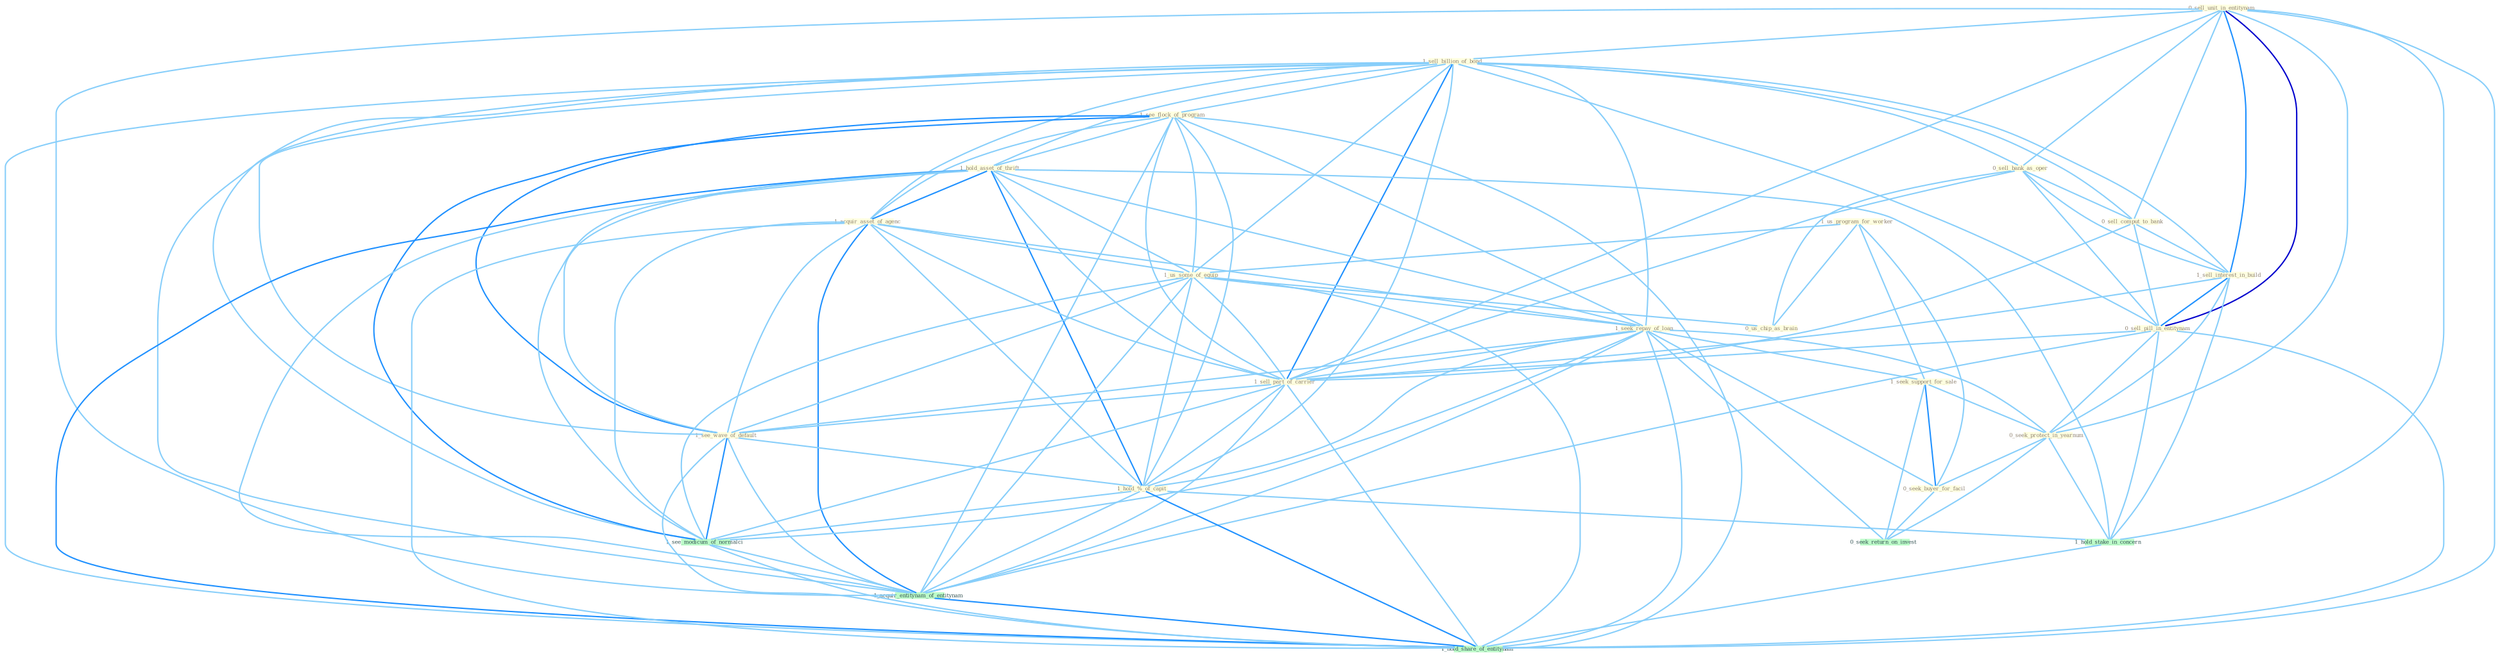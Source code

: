 Graph G{ 
    node
    [shape=polygon,style=filled,width=.5,height=.06,color="#BDFCC9",fixedsize=true,fontsize=4,
    fontcolor="#2f4f4f"];
    {node
    [color="#ffffe0", fontcolor="#8b7d6b"] "0_sell_unit_in_entitynam " "1_us_program_for_worker " "1_sell_billion_of_bond " "0_sell_bank_as_oper " "0_sell_comput_to_bank " "1_see_flock_of_program " "1_hold_asset_of_thrift " "1_sell_interest_in_build " "1_acquir_asset_of_agenc " "1_us_some_of_equip " "1_seek_repay_of_loan " "0_sell_pill_in_entitynam " "1_sell_part_of_carrier " "1_see_wave_of_default " "1_seek_support_for_sale " "1_hold_%_of_capit " "0_us_chip_as_brain " "0_seek_protect_in_yearnum " "0_seek_buyer_for_facil "}
{node [color="#fff0f5", fontcolor="#b22222"]}
edge [color="#B0E2FF"];

	"0_sell_unit_in_entitynam " -- "1_sell_billion_of_bond " [w="1", color="#87cefa" ];
	"0_sell_unit_in_entitynam " -- "0_sell_bank_as_oper " [w="1", color="#87cefa" ];
	"0_sell_unit_in_entitynam " -- "0_sell_comput_to_bank " [w="1", color="#87cefa" ];
	"0_sell_unit_in_entitynam " -- "1_sell_interest_in_build " [w="2", color="#1e90ff" , len=0.8];
	"0_sell_unit_in_entitynam " -- "0_sell_pill_in_entitynam " [w="3", color="#0000cd" , len=0.6];
	"0_sell_unit_in_entitynam " -- "1_sell_part_of_carrier " [w="1", color="#87cefa" ];
	"0_sell_unit_in_entitynam " -- "0_seek_protect_in_yearnum " [w="1", color="#87cefa" ];
	"0_sell_unit_in_entitynam " -- "1_hold_stake_in_concern " [w="1", color="#87cefa" ];
	"0_sell_unit_in_entitynam " -- "1_acquir_entitynam_of_entitynam " [w="1", color="#87cefa" ];
	"0_sell_unit_in_entitynam " -- "1_hold_share_of_entitynam " [w="1", color="#87cefa" ];
	"1_us_program_for_worker " -- "1_us_some_of_equip " [w="1", color="#87cefa" ];
	"1_us_program_for_worker " -- "1_seek_support_for_sale " [w="1", color="#87cefa" ];
	"1_us_program_for_worker " -- "0_us_chip_as_brain " [w="1", color="#87cefa" ];
	"1_us_program_for_worker " -- "0_seek_buyer_for_facil " [w="1", color="#87cefa" ];
	"1_sell_billion_of_bond " -- "0_sell_bank_as_oper " [w="1", color="#87cefa" ];
	"1_sell_billion_of_bond " -- "0_sell_comput_to_bank " [w="1", color="#87cefa" ];
	"1_sell_billion_of_bond " -- "1_see_flock_of_program " [w="1", color="#87cefa" ];
	"1_sell_billion_of_bond " -- "1_hold_asset_of_thrift " [w="1", color="#87cefa" ];
	"1_sell_billion_of_bond " -- "1_sell_interest_in_build " [w="1", color="#87cefa" ];
	"1_sell_billion_of_bond " -- "1_acquir_asset_of_agenc " [w="1", color="#87cefa" ];
	"1_sell_billion_of_bond " -- "1_us_some_of_equip " [w="1", color="#87cefa" ];
	"1_sell_billion_of_bond " -- "1_seek_repay_of_loan " [w="1", color="#87cefa" ];
	"1_sell_billion_of_bond " -- "0_sell_pill_in_entitynam " [w="1", color="#87cefa" ];
	"1_sell_billion_of_bond " -- "1_sell_part_of_carrier " [w="2", color="#1e90ff" , len=0.8];
	"1_sell_billion_of_bond " -- "1_see_wave_of_default " [w="1", color="#87cefa" ];
	"1_sell_billion_of_bond " -- "1_hold_%_of_capit " [w="1", color="#87cefa" ];
	"1_sell_billion_of_bond " -- "1_see_modicum_of_normalci " [w="1", color="#87cefa" ];
	"1_sell_billion_of_bond " -- "1_acquir_entitynam_of_entitynam " [w="1", color="#87cefa" ];
	"1_sell_billion_of_bond " -- "1_hold_share_of_entitynam " [w="1", color="#87cefa" ];
	"0_sell_bank_as_oper " -- "0_sell_comput_to_bank " [w="1", color="#87cefa" ];
	"0_sell_bank_as_oper " -- "1_sell_interest_in_build " [w="1", color="#87cefa" ];
	"0_sell_bank_as_oper " -- "0_sell_pill_in_entitynam " [w="1", color="#87cefa" ];
	"0_sell_bank_as_oper " -- "1_sell_part_of_carrier " [w="1", color="#87cefa" ];
	"0_sell_bank_as_oper " -- "0_us_chip_as_brain " [w="1", color="#87cefa" ];
	"0_sell_comput_to_bank " -- "1_sell_interest_in_build " [w="1", color="#87cefa" ];
	"0_sell_comput_to_bank " -- "0_sell_pill_in_entitynam " [w="1", color="#87cefa" ];
	"0_sell_comput_to_bank " -- "1_sell_part_of_carrier " [w="1", color="#87cefa" ];
	"1_see_flock_of_program " -- "1_hold_asset_of_thrift " [w="1", color="#87cefa" ];
	"1_see_flock_of_program " -- "1_acquir_asset_of_agenc " [w="1", color="#87cefa" ];
	"1_see_flock_of_program " -- "1_us_some_of_equip " [w="1", color="#87cefa" ];
	"1_see_flock_of_program " -- "1_seek_repay_of_loan " [w="1", color="#87cefa" ];
	"1_see_flock_of_program " -- "1_sell_part_of_carrier " [w="1", color="#87cefa" ];
	"1_see_flock_of_program " -- "1_see_wave_of_default " [w="2", color="#1e90ff" , len=0.8];
	"1_see_flock_of_program " -- "1_hold_%_of_capit " [w="1", color="#87cefa" ];
	"1_see_flock_of_program " -- "1_see_modicum_of_normalci " [w="2", color="#1e90ff" , len=0.8];
	"1_see_flock_of_program " -- "1_acquir_entitynam_of_entitynam " [w="1", color="#87cefa" ];
	"1_see_flock_of_program " -- "1_hold_share_of_entitynam " [w="1", color="#87cefa" ];
	"1_hold_asset_of_thrift " -- "1_acquir_asset_of_agenc " [w="2", color="#1e90ff" , len=0.8];
	"1_hold_asset_of_thrift " -- "1_us_some_of_equip " [w="1", color="#87cefa" ];
	"1_hold_asset_of_thrift " -- "1_seek_repay_of_loan " [w="1", color="#87cefa" ];
	"1_hold_asset_of_thrift " -- "1_sell_part_of_carrier " [w="1", color="#87cefa" ];
	"1_hold_asset_of_thrift " -- "1_see_wave_of_default " [w="1", color="#87cefa" ];
	"1_hold_asset_of_thrift " -- "1_hold_%_of_capit " [w="2", color="#1e90ff" , len=0.8];
	"1_hold_asset_of_thrift " -- "1_hold_stake_in_concern " [w="1", color="#87cefa" ];
	"1_hold_asset_of_thrift " -- "1_see_modicum_of_normalci " [w="1", color="#87cefa" ];
	"1_hold_asset_of_thrift " -- "1_acquir_entitynam_of_entitynam " [w="1", color="#87cefa" ];
	"1_hold_asset_of_thrift " -- "1_hold_share_of_entitynam " [w="2", color="#1e90ff" , len=0.8];
	"1_sell_interest_in_build " -- "0_sell_pill_in_entitynam " [w="2", color="#1e90ff" , len=0.8];
	"1_sell_interest_in_build " -- "1_sell_part_of_carrier " [w="1", color="#87cefa" ];
	"1_sell_interest_in_build " -- "0_seek_protect_in_yearnum " [w="1", color="#87cefa" ];
	"1_sell_interest_in_build " -- "1_hold_stake_in_concern " [w="1", color="#87cefa" ];
	"1_acquir_asset_of_agenc " -- "1_us_some_of_equip " [w="1", color="#87cefa" ];
	"1_acquir_asset_of_agenc " -- "1_seek_repay_of_loan " [w="1", color="#87cefa" ];
	"1_acquir_asset_of_agenc " -- "1_sell_part_of_carrier " [w="1", color="#87cefa" ];
	"1_acquir_asset_of_agenc " -- "1_see_wave_of_default " [w="1", color="#87cefa" ];
	"1_acquir_asset_of_agenc " -- "1_hold_%_of_capit " [w="1", color="#87cefa" ];
	"1_acquir_asset_of_agenc " -- "1_see_modicum_of_normalci " [w="1", color="#87cefa" ];
	"1_acquir_asset_of_agenc " -- "1_acquir_entitynam_of_entitynam " [w="2", color="#1e90ff" , len=0.8];
	"1_acquir_asset_of_agenc " -- "1_hold_share_of_entitynam " [w="1", color="#87cefa" ];
	"1_us_some_of_equip " -- "1_seek_repay_of_loan " [w="1", color="#87cefa" ];
	"1_us_some_of_equip " -- "1_sell_part_of_carrier " [w="1", color="#87cefa" ];
	"1_us_some_of_equip " -- "1_see_wave_of_default " [w="1", color="#87cefa" ];
	"1_us_some_of_equip " -- "1_hold_%_of_capit " [w="1", color="#87cefa" ];
	"1_us_some_of_equip " -- "0_us_chip_as_brain " [w="1", color="#87cefa" ];
	"1_us_some_of_equip " -- "1_see_modicum_of_normalci " [w="1", color="#87cefa" ];
	"1_us_some_of_equip " -- "1_acquir_entitynam_of_entitynam " [w="1", color="#87cefa" ];
	"1_us_some_of_equip " -- "1_hold_share_of_entitynam " [w="1", color="#87cefa" ];
	"1_seek_repay_of_loan " -- "1_sell_part_of_carrier " [w="1", color="#87cefa" ];
	"1_seek_repay_of_loan " -- "1_see_wave_of_default " [w="1", color="#87cefa" ];
	"1_seek_repay_of_loan " -- "1_seek_support_for_sale " [w="1", color="#87cefa" ];
	"1_seek_repay_of_loan " -- "1_hold_%_of_capit " [w="1", color="#87cefa" ];
	"1_seek_repay_of_loan " -- "0_seek_protect_in_yearnum " [w="1", color="#87cefa" ];
	"1_seek_repay_of_loan " -- "0_seek_buyer_for_facil " [w="1", color="#87cefa" ];
	"1_seek_repay_of_loan " -- "0_seek_return_on_invest " [w="1", color="#87cefa" ];
	"1_seek_repay_of_loan " -- "1_see_modicum_of_normalci " [w="1", color="#87cefa" ];
	"1_seek_repay_of_loan " -- "1_acquir_entitynam_of_entitynam " [w="1", color="#87cefa" ];
	"1_seek_repay_of_loan " -- "1_hold_share_of_entitynam " [w="1", color="#87cefa" ];
	"0_sell_pill_in_entitynam " -- "1_sell_part_of_carrier " [w="1", color="#87cefa" ];
	"0_sell_pill_in_entitynam " -- "0_seek_protect_in_yearnum " [w="1", color="#87cefa" ];
	"0_sell_pill_in_entitynam " -- "1_hold_stake_in_concern " [w="1", color="#87cefa" ];
	"0_sell_pill_in_entitynam " -- "1_acquir_entitynam_of_entitynam " [w="1", color="#87cefa" ];
	"0_sell_pill_in_entitynam " -- "1_hold_share_of_entitynam " [w="1", color="#87cefa" ];
	"1_sell_part_of_carrier " -- "1_see_wave_of_default " [w="1", color="#87cefa" ];
	"1_sell_part_of_carrier " -- "1_hold_%_of_capit " [w="1", color="#87cefa" ];
	"1_sell_part_of_carrier " -- "1_see_modicum_of_normalci " [w="1", color="#87cefa" ];
	"1_sell_part_of_carrier " -- "1_acquir_entitynam_of_entitynam " [w="1", color="#87cefa" ];
	"1_sell_part_of_carrier " -- "1_hold_share_of_entitynam " [w="1", color="#87cefa" ];
	"1_see_wave_of_default " -- "1_hold_%_of_capit " [w="1", color="#87cefa" ];
	"1_see_wave_of_default " -- "1_see_modicum_of_normalci " [w="2", color="#1e90ff" , len=0.8];
	"1_see_wave_of_default " -- "1_acquir_entitynam_of_entitynam " [w="1", color="#87cefa" ];
	"1_see_wave_of_default " -- "1_hold_share_of_entitynam " [w="1", color="#87cefa" ];
	"1_seek_support_for_sale " -- "0_seek_protect_in_yearnum " [w="1", color="#87cefa" ];
	"1_seek_support_for_sale " -- "0_seek_buyer_for_facil " [w="2", color="#1e90ff" , len=0.8];
	"1_seek_support_for_sale " -- "0_seek_return_on_invest " [w="1", color="#87cefa" ];
	"1_hold_%_of_capit " -- "1_hold_stake_in_concern " [w="1", color="#87cefa" ];
	"1_hold_%_of_capit " -- "1_see_modicum_of_normalci " [w="1", color="#87cefa" ];
	"1_hold_%_of_capit " -- "1_acquir_entitynam_of_entitynam " [w="1", color="#87cefa" ];
	"1_hold_%_of_capit " -- "1_hold_share_of_entitynam " [w="2", color="#1e90ff" , len=0.8];
	"0_seek_protect_in_yearnum " -- "0_seek_buyer_for_facil " [w="1", color="#87cefa" ];
	"0_seek_protect_in_yearnum " -- "1_hold_stake_in_concern " [w="1", color="#87cefa" ];
	"0_seek_protect_in_yearnum " -- "0_seek_return_on_invest " [w="1", color="#87cefa" ];
	"0_seek_buyer_for_facil " -- "0_seek_return_on_invest " [w="1", color="#87cefa" ];
	"1_hold_stake_in_concern " -- "1_hold_share_of_entitynam " [w="1", color="#87cefa" ];
	"1_see_modicum_of_normalci " -- "1_acquir_entitynam_of_entitynam " [w="1", color="#87cefa" ];
	"1_see_modicum_of_normalci " -- "1_hold_share_of_entitynam " [w="1", color="#87cefa" ];
	"1_acquir_entitynam_of_entitynam " -- "1_hold_share_of_entitynam " [w="2", color="#1e90ff" , len=0.8];
}